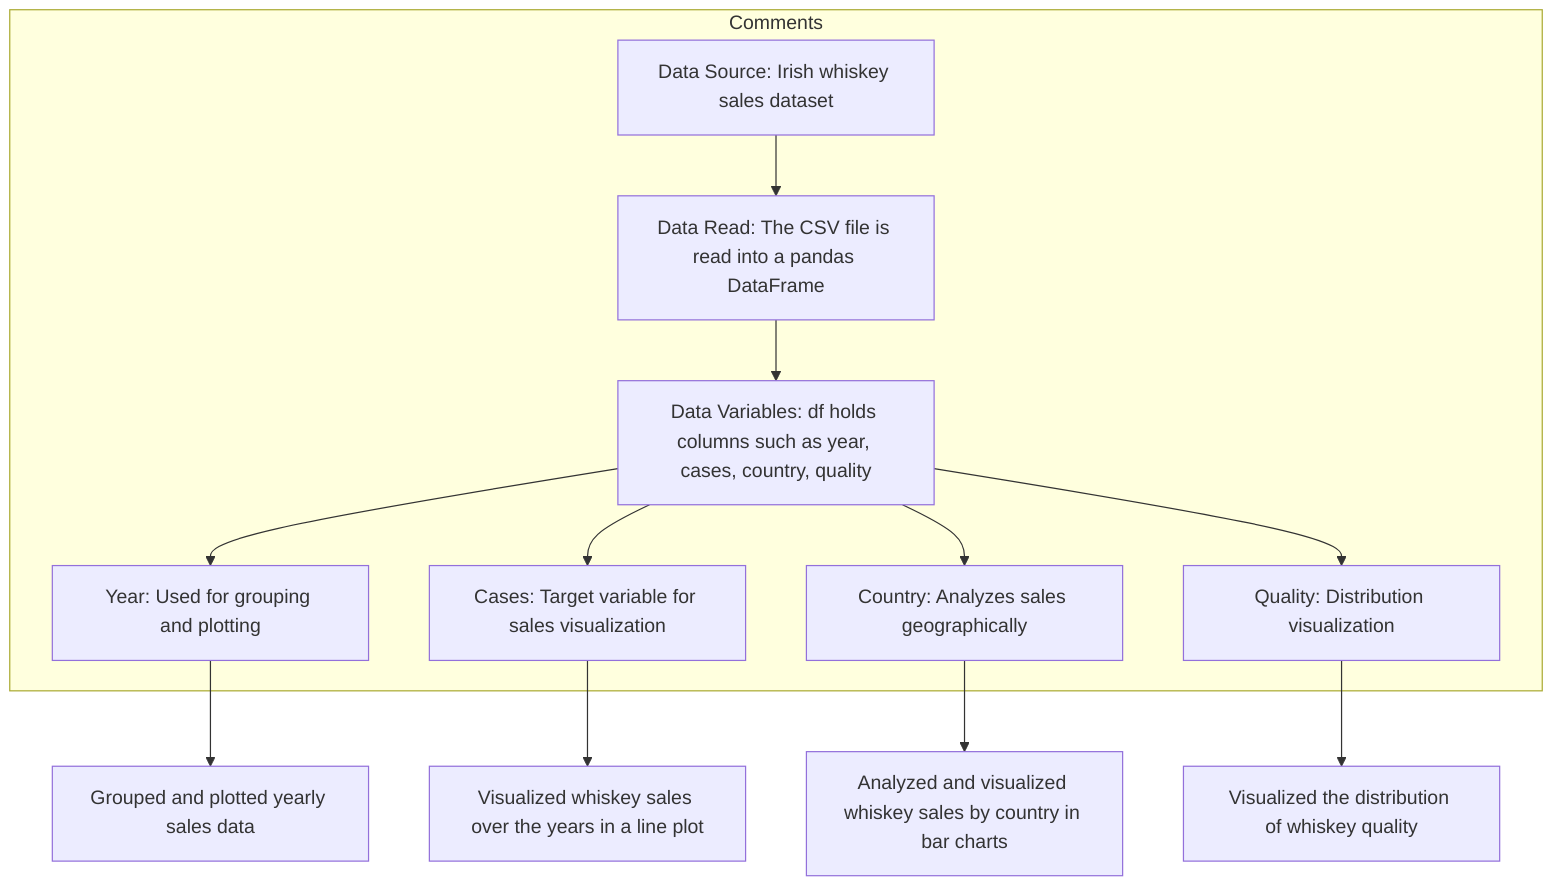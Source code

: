 %% Sketch for Irish Whiskey Sales Analysis Workflow
flowchart TD
    %% Data Source Node
    A[/irish.csv/] --> B
    
    %% Data Reading and Variable Creation Nodes
    B["/Read CSV file into DataFrame 'df'/"] 
    B --> C
    
    %% Data Variables and Flow
    C["DataFrame 'df'"] --> D["Column 'year'"]
    C --> E["Column 'cases'"]
    C --> F["Column 'country'"]
    C --> G["Column 'quality'"]
    
    %% Data Usage Nodes
    D --> H["Grouped and plotted yearly sales data"]
    E --> I["Visualized whiskey sales over the years in a line plot"]
    F --> J["Analyzed and visualized whiskey sales by country in bar charts"]
    G --> K["Visualized the distribution of whiskey quality"]

    %% Comments
    subgraph Comments
    A["Data Source: Irish whiskey sales dataset"]
    B["Data Read: The CSV file is read into a pandas DataFrame"]
    C["Data Variables: df holds columns such as year, cases, country, quality"]
    D["Year: Used for grouping and plotting"]
    E["Cases: Target variable for sales visualization"]
    F["Country: Analyzes sales geographically"]
    G["Quality: Distribution visualization"]
    end